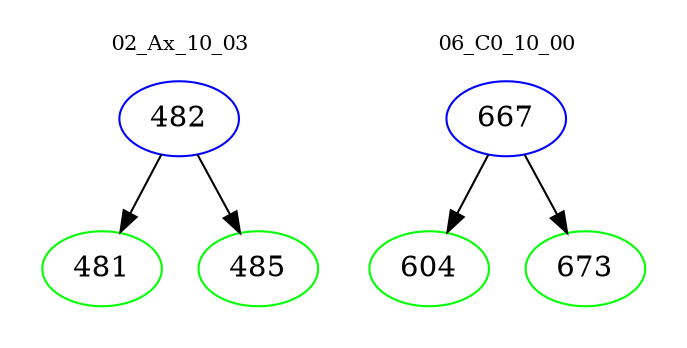 digraph{
subgraph cluster_0 {
color = white
label = "02_Ax_10_03";
fontsize=10;
T0_482 [label="482", color="blue"]
T0_482 -> T0_481 [color="black"]
T0_481 [label="481", color="green"]
T0_482 -> T0_485 [color="black"]
T0_485 [label="485", color="green"]
}
subgraph cluster_1 {
color = white
label = "06_C0_10_00";
fontsize=10;
T1_667 [label="667", color="blue"]
T1_667 -> T1_604 [color="black"]
T1_604 [label="604", color="green"]
T1_667 -> T1_673 [color="black"]
T1_673 [label="673", color="green"]
}
}
